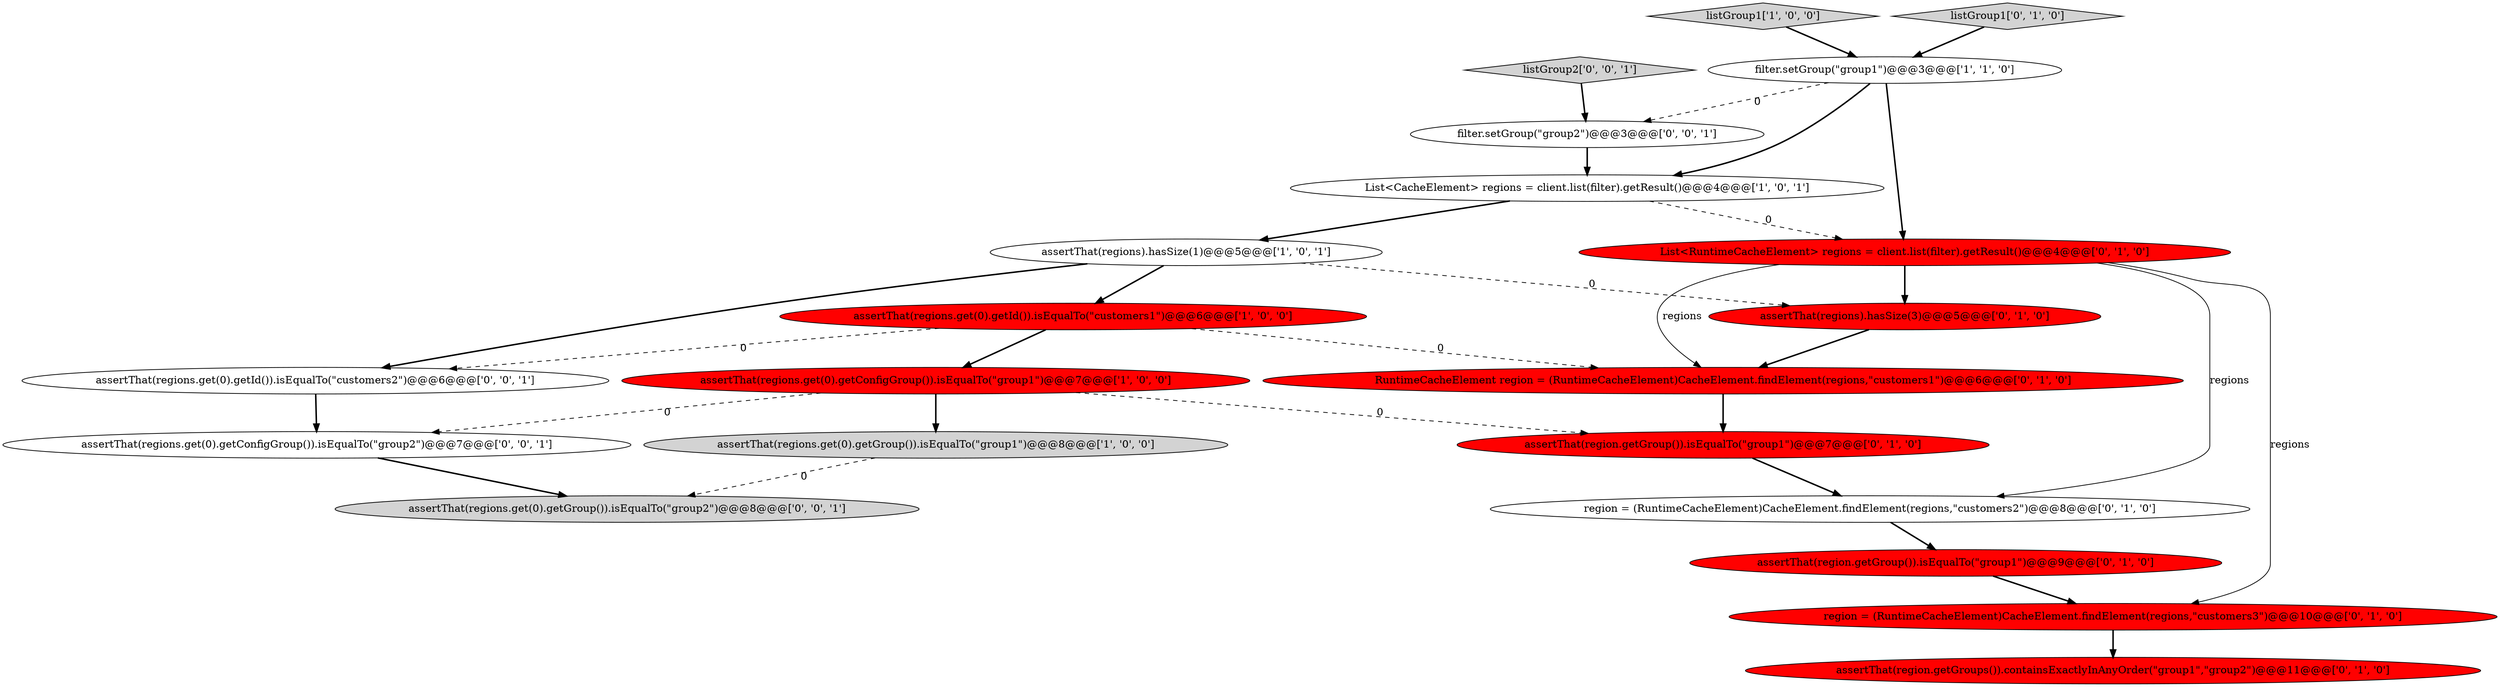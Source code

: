 digraph {
14 [style = filled, label = "List<RuntimeCacheElement> regions = client.list(filter).getResult()@@@4@@@['0', '1', '0']", fillcolor = red, shape = ellipse image = "AAA1AAABBB2BBB"];
4 [style = filled, label = "List<CacheElement> regions = client.list(filter).getResult()@@@4@@@['1', '0', '1']", fillcolor = white, shape = ellipse image = "AAA0AAABBB1BBB"];
16 [style = filled, label = "assertThat(regions.get(0).getId()).isEqualTo(\"customers2\")@@@6@@@['0', '0', '1']", fillcolor = white, shape = ellipse image = "AAA0AAABBB3BBB"];
9 [style = filled, label = "RuntimeCacheElement region = (RuntimeCacheElement)CacheElement.findElement(regions,\"customers1\")@@@6@@@['0', '1', '0']", fillcolor = red, shape = ellipse image = "AAA1AAABBB2BBB"];
19 [style = filled, label = "listGroup2['0', '0', '1']", fillcolor = lightgray, shape = diamond image = "AAA0AAABBB3BBB"];
20 [style = filled, label = "assertThat(regions.get(0).getConfigGroup()).isEqualTo(\"group2\")@@@7@@@['0', '0', '1']", fillcolor = white, shape = ellipse image = "AAA0AAABBB3BBB"];
17 [style = filled, label = "assertThat(regions.get(0).getGroup()).isEqualTo(\"group2\")@@@8@@@['0', '0', '1']", fillcolor = lightgray, shape = ellipse image = "AAA0AAABBB3BBB"];
10 [style = filled, label = "assertThat(region.getGroup()).isEqualTo(\"group1\")@@@7@@@['0', '1', '0']", fillcolor = red, shape = ellipse image = "AAA1AAABBB2BBB"];
13 [style = filled, label = "region = (RuntimeCacheElement)CacheElement.findElement(regions,\"customers2\")@@@8@@@['0', '1', '0']", fillcolor = white, shape = ellipse image = "AAA0AAABBB2BBB"];
5 [style = filled, label = "assertThat(regions.get(0).getGroup()).isEqualTo(\"group1\")@@@8@@@['1', '0', '0']", fillcolor = lightgray, shape = ellipse image = "AAA0AAABBB1BBB"];
3 [style = filled, label = "assertThat(regions.get(0).getConfigGroup()).isEqualTo(\"group1\")@@@7@@@['1', '0', '0']", fillcolor = red, shape = ellipse image = "AAA1AAABBB1BBB"];
7 [style = filled, label = "assertThat(region.getGroup()).isEqualTo(\"group1\")@@@9@@@['0', '1', '0']", fillcolor = red, shape = ellipse image = "AAA1AAABBB2BBB"];
1 [style = filled, label = "assertThat(regions.get(0).getId()).isEqualTo(\"customers1\")@@@6@@@['1', '0', '0']", fillcolor = red, shape = ellipse image = "AAA1AAABBB1BBB"];
8 [style = filled, label = "assertThat(regions).hasSize(3)@@@5@@@['0', '1', '0']", fillcolor = red, shape = ellipse image = "AAA1AAABBB2BBB"];
6 [style = filled, label = "listGroup1['1', '0', '0']", fillcolor = lightgray, shape = diamond image = "AAA0AAABBB1BBB"];
2 [style = filled, label = "assertThat(regions).hasSize(1)@@@5@@@['1', '0', '1']", fillcolor = white, shape = ellipse image = "AAA0AAABBB1BBB"];
11 [style = filled, label = "region = (RuntimeCacheElement)CacheElement.findElement(regions,\"customers3\")@@@10@@@['0', '1', '0']", fillcolor = red, shape = ellipse image = "AAA1AAABBB2BBB"];
12 [style = filled, label = "listGroup1['0', '1', '0']", fillcolor = lightgray, shape = diamond image = "AAA0AAABBB2BBB"];
18 [style = filled, label = "filter.setGroup(\"group2\")@@@3@@@['0', '0', '1']", fillcolor = white, shape = ellipse image = "AAA0AAABBB3BBB"];
0 [style = filled, label = "filter.setGroup(\"group1\")@@@3@@@['1', '1', '0']", fillcolor = white, shape = ellipse image = "AAA0AAABBB1BBB"];
15 [style = filled, label = "assertThat(region.getGroups()).containsExactlyInAnyOrder(\"group1\",\"group2\")@@@11@@@['0', '1', '0']", fillcolor = red, shape = ellipse image = "AAA1AAABBB2BBB"];
14->11 [style = solid, label="regions"];
19->18 [style = bold, label=""];
7->11 [style = bold, label=""];
20->17 [style = bold, label=""];
2->1 [style = bold, label=""];
1->3 [style = bold, label=""];
1->9 [style = dashed, label="0"];
6->0 [style = bold, label=""];
4->2 [style = bold, label=""];
9->10 [style = bold, label=""];
12->0 [style = bold, label=""];
2->8 [style = dashed, label="0"];
11->15 [style = bold, label=""];
3->5 [style = bold, label=""];
0->14 [style = bold, label=""];
5->17 [style = dashed, label="0"];
18->4 [style = bold, label=""];
10->13 [style = bold, label=""];
0->4 [style = bold, label=""];
13->7 [style = bold, label=""];
1->16 [style = dashed, label="0"];
3->20 [style = dashed, label="0"];
8->9 [style = bold, label=""];
0->18 [style = dashed, label="0"];
4->14 [style = dashed, label="0"];
14->8 [style = bold, label=""];
3->10 [style = dashed, label="0"];
14->9 [style = solid, label="regions"];
14->13 [style = solid, label="regions"];
16->20 [style = bold, label=""];
2->16 [style = bold, label=""];
}
